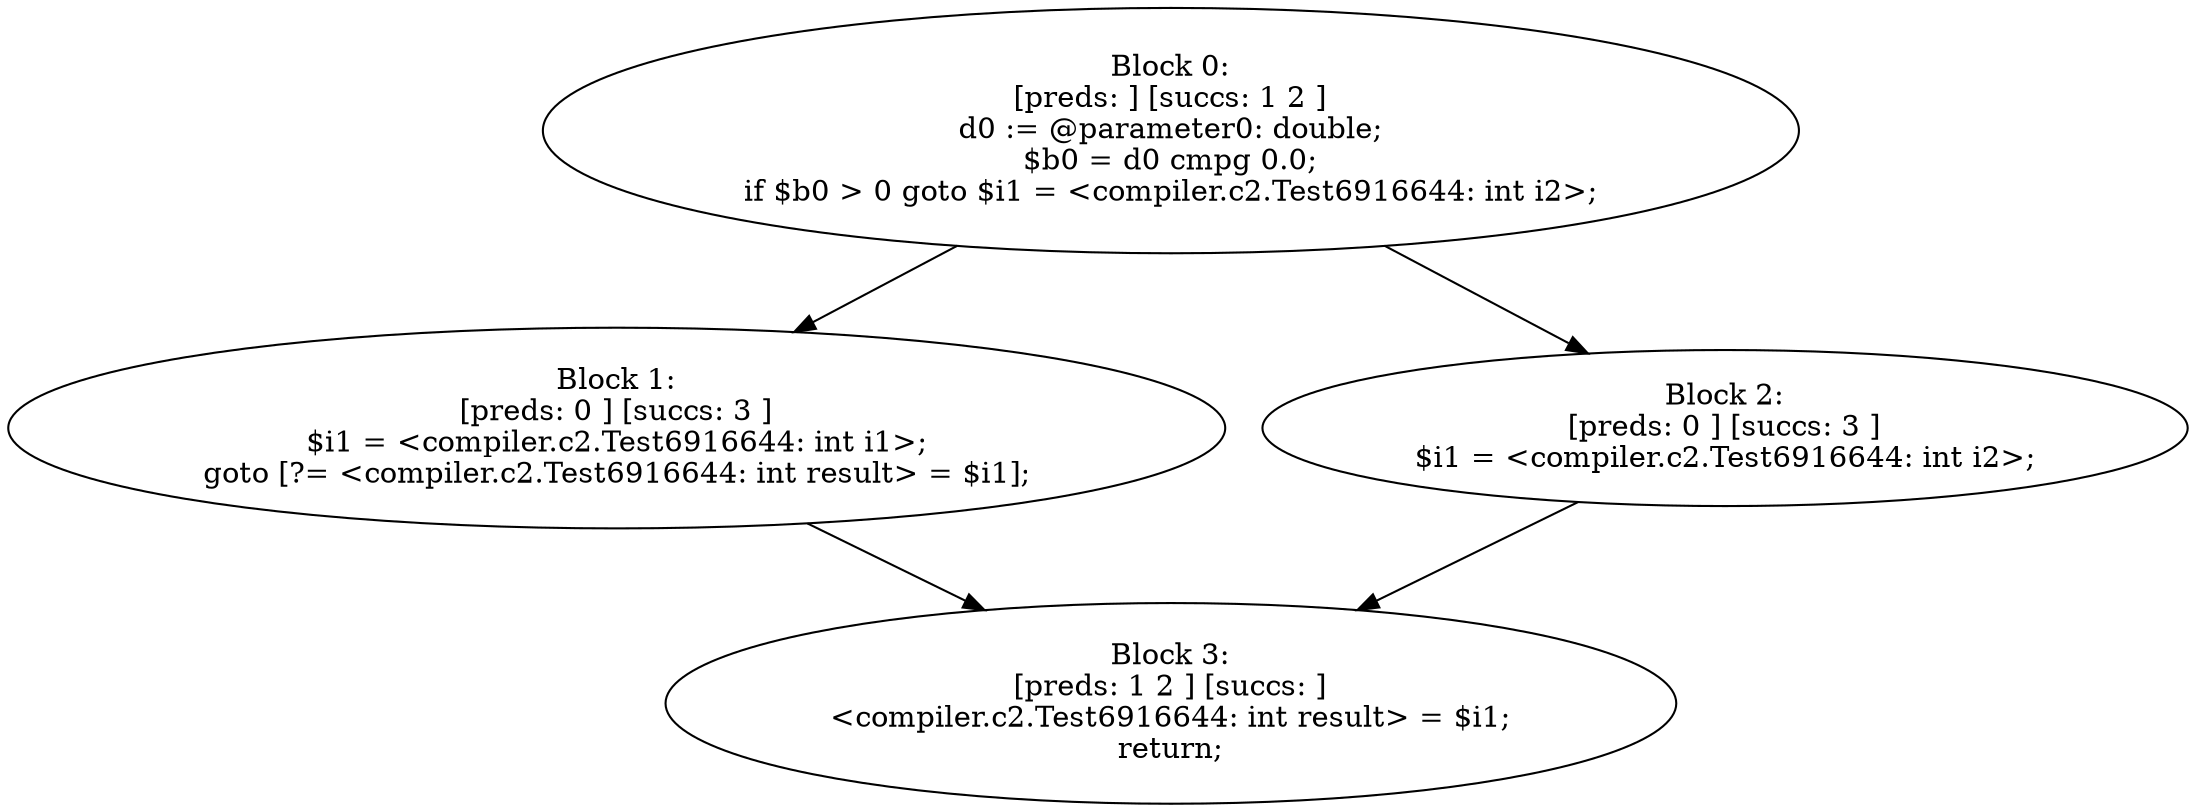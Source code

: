 digraph "unitGraph" {
    "Block 0:
[preds: ] [succs: 1 2 ]
d0 := @parameter0: double;
$b0 = d0 cmpg 0.0;
if $b0 > 0 goto $i1 = <compiler.c2.Test6916644: int i2>;
"
    "Block 1:
[preds: 0 ] [succs: 3 ]
$i1 = <compiler.c2.Test6916644: int i1>;
goto [?= <compiler.c2.Test6916644: int result> = $i1];
"
    "Block 2:
[preds: 0 ] [succs: 3 ]
$i1 = <compiler.c2.Test6916644: int i2>;
"
    "Block 3:
[preds: 1 2 ] [succs: ]
<compiler.c2.Test6916644: int result> = $i1;
return;
"
    "Block 0:
[preds: ] [succs: 1 2 ]
d0 := @parameter0: double;
$b0 = d0 cmpg 0.0;
if $b0 > 0 goto $i1 = <compiler.c2.Test6916644: int i2>;
"->"Block 1:
[preds: 0 ] [succs: 3 ]
$i1 = <compiler.c2.Test6916644: int i1>;
goto [?= <compiler.c2.Test6916644: int result> = $i1];
";
    "Block 0:
[preds: ] [succs: 1 2 ]
d0 := @parameter0: double;
$b0 = d0 cmpg 0.0;
if $b0 > 0 goto $i1 = <compiler.c2.Test6916644: int i2>;
"->"Block 2:
[preds: 0 ] [succs: 3 ]
$i1 = <compiler.c2.Test6916644: int i2>;
";
    "Block 1:
[preds: 0 ] [succs: 3 ]
$i1 = <compiler.c2.Test6916644: int i1>;
goto [?= <compiler.c2.Test6916644: int result> = $i1];
"->"Block 3:
[preds: 1 2 ] [succs: ]
<compiler.c2.Test6916644: int result> = $i1;
return;
";
    "Block 2:
[preds: 0 ] [succs: 3 ]
$i1 = <compiler.c2.Test6916644: int i2>;
"->"Block 3:
[preds: 1 2 ] [succs: ]
<compiler.c2.Test6916644: int result> = $i1;
return;
";
}
